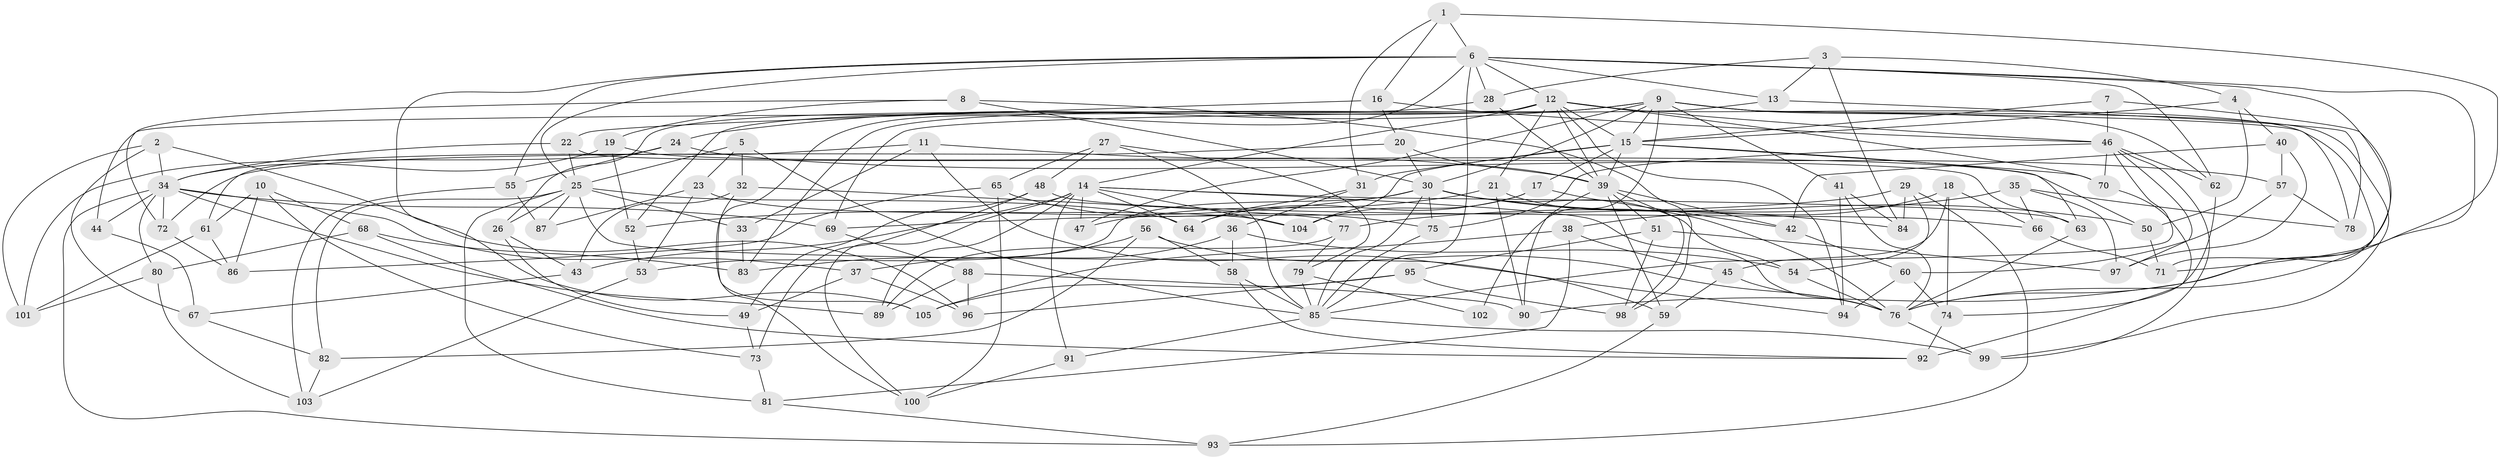 // original degree distribution, {4: 1.0}
// Generated by graph-tools (version 1.1) at 2025/53/03/04/25 22:53:39]
// undirected, 105 vertices, 243 edges
graph export_dot {
  node [color=gray90,style=filled];
  1;
  2;
  3;
  4;
  5;
  6;
  7;
  8;
  9;
  10;
  11;
  12;
  13;
  14;
  15;
  16;
  17;
  18;
  19;
  20;
  21;
  22;
  23;
  24;
  25;
  26;
  27;
  28;
  29;
  30;
  31;
  32;
  33;
  34;
  35;
  36;
  37;
  38;
  39;
  40;
  41;
  42;
  43;
  44;
  45;
  46;
  47;
  48;
  49;
  50;
  51;
  52;
  53;
  54;
  55;
  56;
  57;
  58;
  59;
  60;
  61;
  62;
  63;
  64;
  65;
  66;
  67;
  68;
  69;
  70;
  71;
  72;
  73;
  74;
  75;
  76;
  77;
  78;
  79;
  80;
  81;
  82;
  83;
  84;
  85;
  86;
  87;
  88;
  89;
  90;
  91;
  92;
  93;
  94;
  95;
  96;
  97;
  98;
  99;
  100;
  101;
  102;
  103;
  104;
  105;
  1 -- 6 [weight=1.0];
  1 -- 16 [weight=1.0];
  1 -- 31 [weight=1.0];
  1 -- 71 [weight=1.0];
  2 -- 34 [weight=1.0];
  2 -- 67 [weight=1.0];
  2 -- 96 [weight=1.0];
  2 -- 101 [weight=1.0];
  3 -- 4 [weight=1.0];
  3 -- 13 [weight=1.0];
  3 -- 28 [weight=1.0];
  3 -- 84 [weight=1.0];
  4 -- 15 [weight=1.0];
  4 -- 40 [weight=1.0];
  4 -- 50 [weight=1.0];
  5 -- 23 [weight=1.0];
  5 -- 25 [weight=1.0];
  5 -- 32 [weight=1.0];
  5 -- 85 [weight=1.0];
  6 -- 12 [weight=1.0];
  6 -- 13 [weight=1.0];
  6 -- 25 [weight=1.0];
  6 -- 28 [weight=1.0];
  6 -- 55 [weight=1.0];
  6 -- 62 [weight=1.0];
  6 -- 71 [weight=1.0];
  6 -- 76 [weight=1.0];
  6 -- 85 [weight=1.0];
  6 -- 100 [weight=1.0];
  6 -- 105 [weight=1.0];
  7 -- 15 [weight=1.0];
  7 -- 46 [weight=2.0];
  7 -- 90 [weight=1.0];
  8 -- 19 [weight=1.0];
  8 -- 30 [weight=1.0];
  8 -- 72 [weight=1.0];
  8 -- 98 [weight=1.0];
  9 -- 15 [weight=1.0];
  9 -- 24 [weight=1.0];
  9 -- 30 [weight=1.0];
  9 -- 41 [weight=1.0];
  9 -- 47 [weight=1.0];
  9 -- 62 [weight=1.0];
  9 -- 78 [weight=1.0];
  9 -- 83 [weight=1.0];
  9 -- 99 [weight=1.0];
  9 -- 102 [weight=3.0];
  10 -- 61 [weight=1.0];
  10 -- 68 [weight=1.0];
  10 -- 73 [weight=1.0];
  10 -- 86 [weight=1.0];
  11 -- 33 [weight=1.0];
  11 -- 39 [weight=1.0];
  11 -- 59 [weight=1.0];
  11 -- 61 [weight=1.0];
  12 -- 14 [weight=1.0];
  12 -- 15 [weight=1.0];
  12 -- 21 [weight=1.0];
  12 -- 26 [weight=1.0];
  12 -- 39 [weight=1.0];
  12 -- 44 [weight=2.0];
  12 -- 46 [weight=1.0];
  12 -- 70 [weight=1.0];
  12 -- 76 [weight=1.0];
  12 -- 94 [weight=1.0];
  13 -- 69 [weight=1.0];
  13 -- 78 [weight=1.0];
  14 -- 43 [weight=1.0];
  14 -- 47 [weight=2.0];
  14 -- 63 [weight=1.0];
  14 -- 64 [weight=1.0];
  14 -- 76 [weight=1.0];
  14 -- 89 [weight=1.0];
  14 -- 91 [weight=2.0];
  14 -- 100 [weight=1.0];
  14 -- 104 [weight=1.0];
  15 -- 17 [weight=1.0];
  15 -- 31 [weight=1.0];
  15 -- 39 [weight=1.0];
  15 -- 63 [weight=1.0];
  15 -- 70 [weight=1.0];
  15 -- 104 [weight=1.0];
  16 -- 20 [weight=1.0];
  16 -- 22 [weight=1.0];
  16 -- 46 [weight=1.0];
  17 -- 42 [weight=1.0];
  17 -- 64 [weight=1.0];
  17 -- 104 [weight=1.0];
  18 -- 38 [weight=1.0];
  18 -- 45 [weight=1.0];
  18 -- 66 [weight=1.0];
  18 -- 74 [weight=1.0];
  19 -- 34 [weight=1.0];
  19 -- 50 [weight=1.0];
  19 -- 52 [weight=1.0];
  20 -- 30 [weight=1.0];
  20 -- 39 [weight=1.0];
  20 -- 72 [weight=1.0];
  21 -- 47 [weight=1.0];
  21 -- 76 [weight=1.0];
  21 -- 90 [weight=1.0];
  22 -- 25 [weight=1.0];
  22 -- 34 [weight=1.0];
  22 -- 63 [weight=1.0];
  23 -- 53 [weight=1.0];
  23 -- 87 [weight=1.0];
  23 -- 104 [weight=1.0];
  24 -- 55 [weight=1.0];
  24 -- 57 [weight=1.0];
  24 -- 101 [weight=1.0];
  25 -- 26 [weight=1.0];
  25 -- 33 [weight=2.0];
  25 -- 64 [weight=1.0];
  25 -- 81 [weight=1.0];
  25 -- 82 [weight=1.0];
  25 -- 87 [weight=2.0];
  25 -- 94 [weight=1.0];
  26 -- 43 [weight=1.0];
  26 -- 49 [weight=1.0];
  27 -- 48 [weight=1.0];
  27 -- 65 [weight=1.0];
  27 -- 79 [weight=1.0];
  27 -- 85 [weight=1.0];
  28 -- 39 [weight=1.0];
  28 -- 52 [weight=1.0];
  29 -- 54 [weight=1.0];
  29 -- 69 [weight=1.0];
  29 -- 84 [weight=1.0];
  29 -- 93 [weight=1.0];
  30 -- 50 [weight=1.0];
  30 -- 52 [weight=1.0];
  30 -- 53 [weight=1.0];
  30 -- 54 [weight=1.0];
  30 -- 75 [weight=1.0];
  30 -- 84 [weight=1.0];
  30 -- 85 [weight=1.0];
  31 -- 36 [weight=1.0];
  31 -- 64 [weight=1.0];
  32 -- 43 [weight=1.0];
  32 -- 77 [weight=1.0];
  32 -- 105 [weight=1.0];
  33 -- 83 [weight=1.0];
  34 -- 37 [weight=1.0];
  34 -- 44 [weight=1.0];
  34 -- 69 [weight=1.0];
  34 -- 72 [weight=1.0];
  34 -- 80 [weight=1.0];
  34 -- 89 [weight=1.0];
  34 -- 93 [weight=1.0];
  35 -- 66 [weight=1.0];
  35 -- 77 [weight=1.0];
  35 -- 78 [weight=1.0];
  35 -- 97 [weight=1.0];
  36 -- 37 [weight=1.0];
  36 -- 54 [weight=1.0];
  36 -- 58 [weight=1.0];
  37 -- 49 [weight=1.0];
  37 -- 96 [weight=1.0];
  38 -- 45 [weight=1.0];
  38 -- 81 [weight=1.0];
  38 -- 105 [weight=1.0];
  39 -- 42 [weight=1.0];
  39 -- 51 [weight=1.0];
  39 -- 59 [weight=1.0];
  39 -- 90 [weight=1.0];
  39 -- 98 [weight=1.0];
  40 -- 42 [weight=1.0];
  40 -- 57 [weight=1.0];
  40 -- 97 [weight=1.0];
  41 -- 76 [weight=1.0];
  41 -- 84 [weight=1.0];
  41 -- 94 [weight=1.0];
  42 -- 60 [weight=1.0];
  43 -- 67 [weight=1.0];
  44 -- 67 [weight=1.0];
  45 -- 59 [weight=1.0];
  45 -- 76 [weight=1.0];
  46 -- 62 [weight=1.0];
  46 -- 70 [weight=1.0];
  46 -- 75 [weight=1.0];
  46 -- 85 [weight=1.0];
  46 -- 97 [weight=1.0];
  46 -- 99 [weight=1.0];
  48 -- 49 [weight=1.0];
  48 -- 66 [weight=1.0];
  48 -- 73 [weight=1.0];
  49 -- 73 [weight=1.0];
  50 -- 71 [weight=1.0];
  51 -- 95 [weight=1.0];
  51 -- 97 [weight=1.0];
  51 -- 98 [weight=1.0];
  52 -- 53 [weight=1.0];
  53 -- 103 [weight=1.0];
  54 -- 76 [weight=1.0];
  55 -- 87 [weight=1.0];
  55 -- 103 [weight=1.0];
  56 -- 58 [weight=1.0];
  56 -- 76 [weight=1.0];
  56 -- 82 [weight=1.0];
  56 -- 83 [weight=1.0];
  57 -- 60 [weight=1.0];
  57 -- 78 [weight=1.0];
  58 -- 85 [weight=1.0];
  58 -- 92 [weight=1.0];
  59 -- 93 [weight=1.0];
  60 -- 74 [weight=1.0];
  60 -- 94 [weight=1.0];
  61 -- 86 [weight=1.0];
  61 -- 101 [weight=1.0];
  62 -- 74 [weight=1.0];
  63 -- 76 [weight=1.0];
  65 -- 75 [weight=1.0];
  65 -- 86 [weight=1.0];
  65 -- 100 [weight=1.0];
  66 -- 71 [weight=1.0];
  67 -- 82 [weight=1.0];
  68 -- 80 [weight=1.0];
  68 -- 83 [weight=1.0];
  68 -- 92 [weight=1.0];
  69 -- 88 [weight=1.0];
  70 -- 92 [weight=1.0];
  72 -- 86 [weight=1.0];
  73 -- 81 [weight=1.0];
  74 -- 92 [weight=1.0];
  75 -- 85 [weight=1.0];
  76 -- 99 [weight=1.0];
  77 -- 79 [weight=1.0];
  77 -- 89 [weight=1.0];
  79 -- 85 [weight=1.0];
  79 -- 102 [weight=1.0];
  80 -- 101 [weight=1.0];
  80 -- 103 [weight=1.0];
  81 -- 93 [weight=1.0];
  82 -- 103 [weight=1.0];
  85 -- 91 [weight=1.0];
  85 -- 99 [weight=1.0];
  88 -- 89 [weight=1.0];
  88 -- 90 [weight=1.0];
  88 -- 96 [weight=1.0];
  91 -- 100 [weight=1.0];
  95 -- 96 [weight=1.0];
  95 -- 98 [weight=1.0];
  95 -- 105 [weight=1.0];
}
